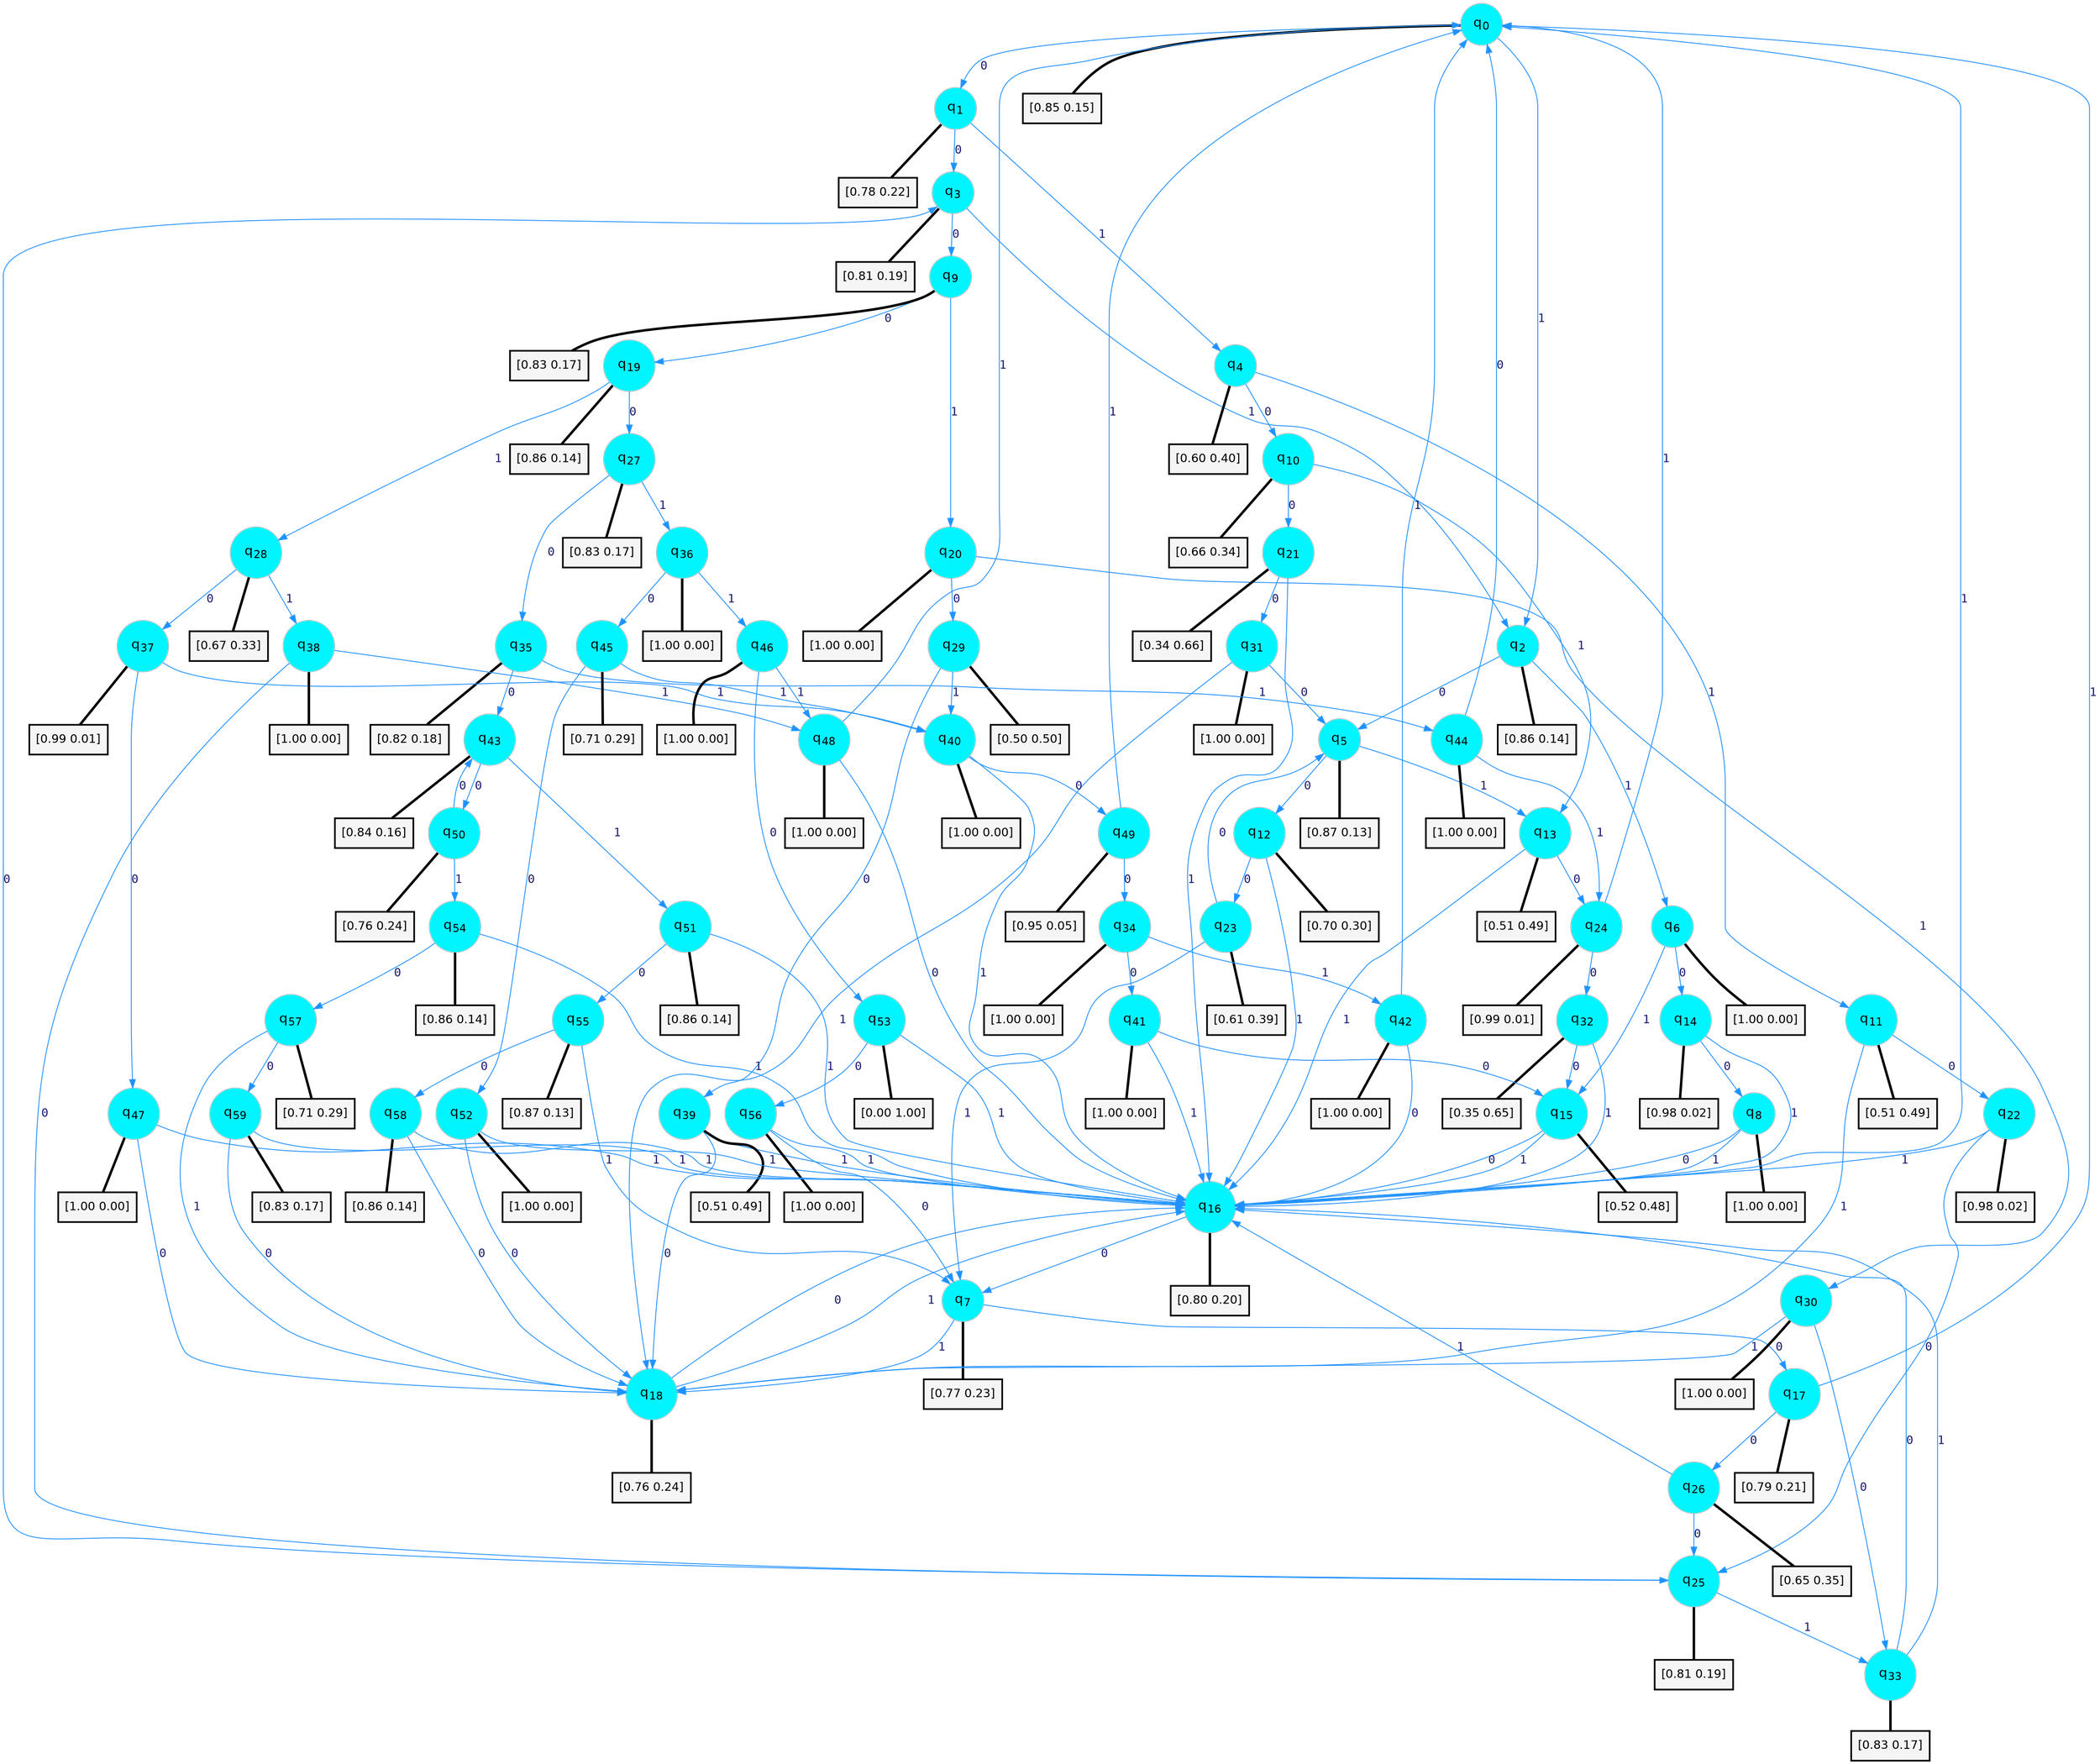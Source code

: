 digraph G {
graph [
bgcolor=transparent, dpi=300, rankdir=TD, size="40,25"];
node [
color=gray, fillcolor=turquoise1, fontcolor=black, fontname=Helvetica, fontsize=16, fontweight=bold, shape=circle, style=filled];
edge [
arrowsize=1, color=dodgerblue1, fontcolor=midnightblue, fontname=courier, fontweight=bold, penwidth=1, style=solid, weight=20];
0[label=<q<SUB>0</SUB>>];
1[label=<q<SUB>1</SUB>>];
2[label=<q<SUB>2</SUB>>];
3[label=<q<SUB>3</SUB>>];
4[label=<q<SUB>4</SUB>>];
5[label=<q<SUB>5</SUB>>];
6[label=<q<SUB>6</SUB>>];
7[label=<q<SUB>7</SUB>>];
8[label=<q<SUB>8</SUB>>];
9[label=<q<SUB>9</SUB>>];
10[label=<q<SUB>10</SUB>>];
11[label=<q<SUB>11</SUB>>];
12[label=<q<SUB>12</SUB>>];
13[label=<q<SUB>13</SUB>>];
14[label=<q<SUB>14</SUB>>];
15[label=<q<SUB>15</SUB>>];
16[label=<q<SUB>16</SUB>>];
17[label=<q<SUB>17</SUB>>];
18[label=<q<SUB>18</SUB>>];
19[label=<q<SUB>19</SUB>>];
20[label=<q<SUB>20</SUB>>];
21[label=<q<SUB>21</SUB>>];
22[label=<q<SUB>22</SUB>>];
23[label=<q<SUB>23</SUB>>];
24[label=<q<SUB>24</SUB>>];
25[label=<q<SUB>25</SUB>>];
26[label=<q<SUB>26</SUB>>];
27[label=<q<SUB>27</SUB>>];
28[label=<q<SUB>28</SUB>>];
29[label=<q<SUB>29</SUB>>];
30[label=<q<SUB>30</SUB>>];
31[label=<q<SUB>31</SUB>>];
32[label=<q<SUB>32</SUB>>];
33[label=<q<SUB>33</SUB>>];
34[label=<q<SUB>34</SUB>>];
35[label=<q<SUB>35</SUB>>];
36[label=<q<SUB>36</SUB>>];
37[label=<q<SUB>37</SUB>>];
38[label=<q<SUB>38</SUB>>];
39[label=<q<SUB>39</SUB>>];
40[label=<q<SUB>40</SUB>>];
41[label=<q<SUB>41</SUB>>];
42[label=<q<SUB>42</SUB>>];
43[label=<q<SUB>43</SUB>>];
44[label=<q<SUB>44</SUB>>];
45[label=<q<SUB>45</SUB>>];
46[label=<q<SUB>46</SUB>>];
47[label=<q<SUB>47</SUB>>];
48[label=<q<SUB>48</SUB>>];
49[label=<q<SUB>49</SUB>>];
50[label=<q<SUB>50</SUB>>];
51[label=<q<SUB>51</SUB>>];
52[label=<q<SUB>52</SUB>>];
53[label=<q<SUB>53</SUB>>];
54[label=<q<SUB>54</SUB>>];
55[label=<q<SUB>55</SUB>>];
56[label=<q<SUB>56</SUB>>];
57[label=<q<SUB>57</SUB>>];
58[label=<q<SUB>58</SUB>>];
59[label=<q<SUB>59</SUB>>];
60[label="[0.85 0.15]", shape=box,fontcolor=black, fontname=Helvetica, fontsize=14, penwidth=2, fillcolor=whitesmoke,color=black];
61[label="[0.78 0.22]", shape=box,fontcolor=black, fontname=Helvetica, fontsize=14, penwidth=2, fillcolor=whitesmoke,color=black];
62[label="[0.86 0.14]", shape=box,fontcolor=black, fontname=Helvetica, fontsize=14, penwidth=2, fillcolor=whitesmoke,color=black];
63[label="[0.81 0.19]", shape=box,fontcolor=black, fontname=Helvetica, fontsize=14, penwidth=2, fillcolor=whitesmoke,color=black];
64[label="[0.60 0.40]", shape=box,fontcolor=black, fontname=Helvetica, fontsize=14, penwidth=2, fillcolor=whitesmoke,color=black];
65[label="[0.87 0.13]", shape=box,fontcolor=black, fontname=Helvetica, fontsize=14, penwidth=2, fillcolor=whitesmoke,color=black];
66[label="[1.00 0.00]", shape=box,fontcolor=black, fontname=Helvetica, fontsize=14, penwidth=2, fillcolor=whitesmoke,color=black];
67[label="[0.77 0.23]", shape=box,fontcolor=black, fontname=Helvetica, fontsize=14, penwidth=2, fillcolor=whitesmoke,color=black];
68[label="[1.00 0.00]", shape=box,fontcolor=black, fontname=Helvetica, fontsize=14, penwidth=2, fillcolor=whitesmoke,color=black];
69[label="[0.83 0.17]", shape=box,fontcolor=black, fontname=Helvetica, fontsize=14, penwidth=2, fillcolor=whitesmoke,color=black];
70[label="[0.66 0.34]", shape=box,fontcolor=black, fontname=Helvetica, fontsize=14, penwidth=2, fillcolor=whitesmoke,color=black];
71[label="[0.51 0.49]", shape=box,fontcolor=black, fontname=Helvetica, fontsize=14, penwidth=2, fillcolor=whitesmoke,color=black];
72[label="[0.70 0.30]", shape=box,fontcolor=black, fontname=Helvetica, fontsize=14, penwidth=2, fillcolor=whitesmoke,color=black];
73[label="[0.51 0.49]", shape=box,fontcolor=black, fontname=Helvetica, fontsize=14, penwidth=2, fillcolor=whitesmoke,color=black];
74[label="[0.98 0.02]", shape=box,fontcolor=black, fontname=Helvetica, fontsize=14, penwidth=2, fillcolor=whitesmoke,color=black];
75[label="[0.52 0.48]", shape=box,fontcolor=black, fontname=Helvetica, fontsize=14, penwidth=2, fillcolor=whitesmoke,color=black];
76[label="[0.80 0.20]", shape=box,fontcolor=black, fontname=Helvetica, fontsize=14, penwidth=2, fillcolor=whitesmoke,color=black];
77[label="[0.79 0.21]", shape=box,fontcolor=black, fontname=Helvetica, fontsize=14, penwidth=2, fillcolor=whitesmoke,color=black];
78[label="[0.76 0.24]", shape=box,fontcolor=black, fontname=Helvetica, fontsize=14, penwidth=2, fillcolor=whitesmoke,color=black];
79[label="[0.86 0.14]", shape=box,fontcolor=black, fontname=Helvetica, fontsize=14, penwidth=2, fillcolor=whitesmoke,color=black];
80[label="[1.00 0.00]", shape=box,fontcolor=black, fontname=Helvetica, fontsize=14, penwidth=2, fillcolor=whitesmoke,color=black];
81[label="[0.34 0.66]", shape=box,fontcolor=black, fontname=Helvetica, fontsize=14, penwidth=2, fillcolor=whitesmoke,color=black];
82[label="[0.98 0.02]", shape=box,fontcolor=black, fontname=Helvetica, fontsize=14, penwidth=2, fillcolor=whitesmoke,color=black];
83[label="[0.61 0.39]", shape=box,fontcolor=black, fontname=Helvetica, fontsize=14, penwidth=2, fillcolor=whitesmoke,color=black];
84[label="[0.99 0.01]", shape=box,fontcolor=black, fontname=Helvetica, fontsize=14, penwidth=2, fillcolor=whitesmoke,color=black];
85[label="[0.81 0.19]", shape=box,fontcolor=black, fontname=Helvetica, fontsize=14, penwidth=2, fillcolor=whitesmoke,color=black];
86[label="[0.65 0.35]", shape=box,fontcolor=black, fontname=Helvetica, fontsize=14, penwidth=2, fillcolor=whitesmoke,color=black];
87[label="[0.83 0.17]", shape=box,fontcolor=black, fontname=Helvetica, fontsize=14, penwidth=2, fillcolor=whitesmoke,color=black];
88[label="[0.67 0.33]", shape=box,fontcolor=black, fontname=Helvetica, fontsize=14, penwidth=2, fillcolor=whitesmoke,color=black];
89[label="[0.50 0.50]", shape=box,fontcolor=black, fontname=Helvetica, fontsize=14, penwidth=2, fillcolor=whitesmoke,color=black];
90[label="[1.00 0.00]", shape=box,fontcolor=black, fontname=Helvetica, fontsize=14, penwidth=2, fillcolor=whitesmoke,color=black];
91[label="[1.00 0.00]", shape=box,fontcolor=black, fontname=Helvetica, fontsize=14, penwidth=2, fillcolor=whitesmoke,color=black];
92[label="[0.35 0.65]", shape=box,fontcolor=black, fontname=Helvetica, fontsize=14, penwidth=2, fillcolor=whitesmoke,color=black];
93[label="[0.83 0.17]", shape=box,fontcolor=black, fontname=Helvetica, fontsize=14, penwidth=2, fillcolor=whitesmoke,color=black];
94[label="[1.00 0.00]", shape=box,fontcolor=black, fontname=Helvetica, fontsize=14, penwidth=2, fillcolor=whitesmoke,color=black];
95[label="[0.82 0.18]", shape=box,fontcolor=black, fontname=Helvetica, fontsize=14, penwidth=2, fillcolor=whitesmoke,color=black];
96[label="[1.00 0.00]", shape=box,fontcolor=black, fontname=Helvetica, fontsize=14, penwidth=2, fillcolor=whitesmoke,color=black];
97[label="[0.99 0.01]", shape=box,fontcolor=black, fontname=Helvetica, fontsize=14, penwidth=2, fillcolor=whitesmoke,color=black];
98[label="[1.00 0.00]", shape=box,fontcolor=black, fontname=Helvetica, fontsize=14, penwidth=2, fillcolor=whitesmoke,color=black];
99[label="[0.51 0.49]", shape=box,fontcolor=black, fontname=Helvetica, fontsize=14, penwidth=2, fillcolor=whitesmoke,color=black];
100[label="[1.00 0.00]", shape=box,fontcolor=black, fontname=Helvetica, fontsize=14, penwidth=2, fillcolor=whitesmoke,color=black];
101[label="[1.00 0.00]", shape=box,fontcolor=black, fontname=Helvetica, fontsize=14, penwidth=2, fillcolor=whitesmoke,color=black];
102[label="[1.00 0.00]", shape=box,fontcolor=black, fontname=Helvetica, fontsize=14, penwidth=2, fillcolor=whitesmoke,color=black];
103[label="[0.84 0.16]", shape=box,fontcolor=black, fontname=Helvetica, fontsize=14, penwidth=2, fillcolor=whitesmoke,color=black];
104[label="[1.00 0.00]", shape=box,fontcolor=black, fontname=Helvetica, fontsize=14, penwidth=2, fillcolor=whitesmoke,color=black];
105[label="[0.71 0.29]", shape=box,fontcolor=black, fontname=Helvetica, fontsize=14, penwidth=2, fillcolor=whitesmoke,color=black];
106[label="[1.00 0.00]", shape=box,fontcolor=black, fontname=Helvetica, fontsize=14, penwidth=2, fillcolor=whitesmoke,color=black];
107[label="[1.00 0.00]", shape=box,fontcolor=black, fontname=Helvetica, fontsize=14, penwidth=2, fillcolor=whitesmoke,color=black];
108[label="[1.00 0.00]", shape=box,fontcolor=black, fontname=Helvetica, fontsize=14, penwidth=2, fillcolor=whitesmoke,color=black];
109[label="[0.95 0.05]", shape=box,fontcolor=black, fontname=Helvetica, fontsize=14, penwidth=2, fillcolor=whitesmoke,color=black];
110[label="[0.76 0.24]", shape=box,fontcolor=black, fontname=Helvetica, fontsize=14, penwidth=2, fillcolor=whitesmoke,color=black];
111[label="[0.86 0.14]", shape=box,fontcolor=black, fontname=Helvetica, fontsize=14, penwidth=2, fillcolor=whitesmoke,color=black];
112[label="[1.00 0.00]", shape=box,fontcolor=black, fontname=Helvetica, fontsize=14, penwidth=2, fillcolor=whitesmoke,color=black];
113[label="[0.00 1.00]", shape=box,fontcolor=black, fontname=Helvetica, fontsize=14, penwidth=2, fillcolor=whitesmoke,color=black];
114[label="[0.86 0.14]", shape=box,fontcolor=black, fontname=Helvetica, fontsize=14, penwidth=2, fillcolor=whitesmoke,color=black];
115[label="[0.87 0.13]", shape=box,fontcolor=black, fontname=Helvetica, fontsize=14, penwidth=2, fillcolor=whitesmoke,color=black];
116[label="[1.00 0.00]", shape=box,fontcolor=black, fontname=Helvetica, fontsize=14, penwidth=2, fillcolor=whitesmoke,color=black];
117[label="[0.71 0.29]", shape=box,fontcolor=black, fontname=Helvetica, fontsize=14, penwidth=2, fillcolor=whitesmoke,color=black];
118[label="[0.86 0.14]", shape=box,fontcolor=black, fontname=Helvetica, fontsize=14, penwidth=2, fillcolor=whitesmoke,color=black];
119[label="[0.83 0.17]", shape=box,fontcolor=black, fontname=Helvetica, fontsize=14, penwidth=2, fillcolor=whitesmoke,color=black];
0->1 [label=0];
0->2 [label=1];
0->60 [arrowhead=none, penwidth=3,color=black];
1->3 [label=0];
1->4 [label=1];
1->61 [arrowhead=none, penwidth=3,color=black];
2->5 [label=0];
2->6 [label=1];
2->62 [arrowhead=none, penwidth=3,color=black];
3->9 [label=0];
3->2 [label=1];
3->63 [arrowhead=none, penwidth=3,color=black];
4->10 [label=0];
4->11 [label=1];
4->64 [arrowhead=none, penwidth=3,color=black];
5->12 [label=0];
5->13 [label=1];
5->65 [arrowhead=none, penwidth=3,color=black];
6->14 [label=0];
6->15 [label=1];
6->66 [arrowhead=none, penwidth=3,color=black];
7->17 [label=0];
7->18 [label=1];
7->67 [arrowhead=none, penwidth=3,color=black];
8->16 [label=0];
8->16 [label=1];
8->68 [arrowhead=none, penwidth=3,color=black];
9->19 [label=0];
9->20 [label=1];
9->69 [arrowhead=none, penwidth=3,color=black];
10->21 [label=0];
10->13 [label=1];
10->70 [arrowhead=none, penwidth=3,color=black];
11->22 [label=0];
11->18 [label=1];
11->71 [arrowhead=none, penwidth=3,color=black];
12->23 [label=0];
12->16 [label=1];
12->72 [arrowhead=none, penwidth=3,color=black];
13->24 [label=0];
13->16 [label=1];
13->73 [arrowhead=none, penwidth=3,color=black];
14->8 [label=0];
14->16 [label=1];
14->74 [arrowhead=none, penwidth=3,color=black];
15->16 [label=0];
15->16 [label=1];
15->75 [arrowhead=none, penwidth=3,color=black];
16->7 [label=0];
16->0 [label=1];
16->76 [arrowhead=none, penwidth=3,color=black];
17->26 [label=0];
17->0 [label=1];
17->77 [arrowhead=none, penwidth=3,color=black];
18->16 [label=0];
18->16 [label=1];
18->78 [arrowhead=none, penwidth=3,color=black];
19->27 [label=0];
19->28 [label=1];
19->79 [arrowhead=none, penwidth=3,color=black];
20->29 [label=0];
20->30 [label=1];
20->80 [arrowhead=none, penwidth=3,color=black];
21->31 [label=0];
21->16 [label=1];
21->81 [arrowhead=none, penwidth=3,color=black];
22->25 [label=0];
22->16 [label=1];
22->82 [arrowhead=none, penwidth=3,color=black];
23->5 [label=0];
23->7 [label=1];
23->83 [arrowhead=none, penwidth=3,color=black];
24->32 [label=0];
24->0 [label=1];
24->84 [arrowhead=none, penwidth=3,color=black];
25->3 [label=0];
25->33 [label=1];
25->85 [arrowhead=none, penwidth=3,color=black];
26->25 [label=0];
26->16 [label=1];
26->86 [arrowhead=none, penwidth=3,color=black];
27->35 [label=0];
27->36 [label=1];
27->87 [arrowhead=none, penwidth=3,color=black];
28->37 [label=0];
28->38 [label=1];
28->88 [arrowhead=none, penwidth=3,color=black];
29->39 [label=0];
29->40 [label=1];
29->89 [arrowhead=none, penwidth=3,color=black];
30->33 [label=0];
30->18 [label=1];
30->90 [arrowhead=none, penwidth=3,color=black];
31->5 [label=0];
31->18 [label=1];
31->91 [arrowhead=none, penwidth=3,color=black];
32->15 [label=0];
32->16 [label=1];
32->92 [arrowhead=none, penwidth=3,color=black];
33->16 [label=0];
33->16 [label=1];
33->93 [arrowhead=none, penwidth=3,color=black];
34->41 [label=0];
34->42 [label=1];
34->94 [arrowhead=none, penwidth=3,color=black];
35->43 [label=0];
35->44 [label=1];
35->95 [arrowhead=none, penwidth=3,color=black];
36->45 [label=0];
36->46 [label=1];
36->96 [arrowhead=none, penwidth=3,color=black];
37->47 [label=0];
37->40 [label=1];
37->97 [arrowhead=none, penwidth=3,color=black];
38->25 [label=0];
38->48 [label=1];
38->98 [arrowhead=none, penwidth=3,color=black];
39->18 [label=0];
39->16 [label=1];
39->99 [arrowhead=none, penwidth=3,color=black];
40->49 [label=0];
40->16 [label=1];
40->100 [arrowhead=none, penwidth=3,color=black];
41->15 [label=0];
41->16 [label=1];
41->101 [arrowhead=none, penwidth=3,color=black];
42->16 [label=0];
42->0 [label=1];
42->102 [arrowhead=none, penwidth=3,color=black];
43->50 [label=0];
43->51 [label=1];
43->103 [arrowhead=none, penwidth=3,color=black];
44->0 [label=0];
44->24 [label=1];
44->104 [arrowhead=none, penwidth=3,color=black];
45->52 [label=0];
45->40 [label=1];
45->105 [arrowhead=none, penwidth=3,color=black];
46->53 [label=0];
46->48 [label=1];
46->106 [arrowhead=none, penwidth=3,color=black];
47->18 [label=0];
47->16 [label=1];
47->107 [arrowhead=none, penwidth=3,color=black];
48->16 [label=0];
48->0 [label=1];
48->108 [arrowhead=none, penwidth=3,color=black];
49->34 [label=0];
49->0 [label=1];
49->109 [arrowhead=none, penwidth=3,color=black];
50->43 [label=0];
50->54 [label=1];
50->110 [arrowhead=none, penwidth=3,color=black];
51->55 [label=0];
51->16 [label=1];
51->111 [arrowhead=none, penwidth=3,color=black];
52->18 [label=0];
52->16 [label=1];
52->112 [arrowhead=none, penwidth=3,color=black];
53->56 [label=0];
53->16 [label=1];
53->113 [arrowhead=none, penwidth=3,color=black];
54->57 [label=0];
54->16 [label=1];
54->114 [arrowhead=none, penwidth=3,color=black];
55->58 [label=0];
55->7 [label=1];
55->115 [arrowhead=none, penwidth=3,color=black];
56->7 [label=0];
56->16 [label=1];
56->116 [arrowhead=none, penwidth=3,color=black];
57->59 [label=0];
57->18 [label=1];
57->117 [arrowhead=none, penwidth=3,color=black];
58->18 [label=0];
58->16 [label=1];
58->118 [arrowhead=none, penwidth=3,color=black];
59->18 [label=0];
59->16 [label=1];
59->119 [arrowhead=none, penwidth=3,color=black];
}

